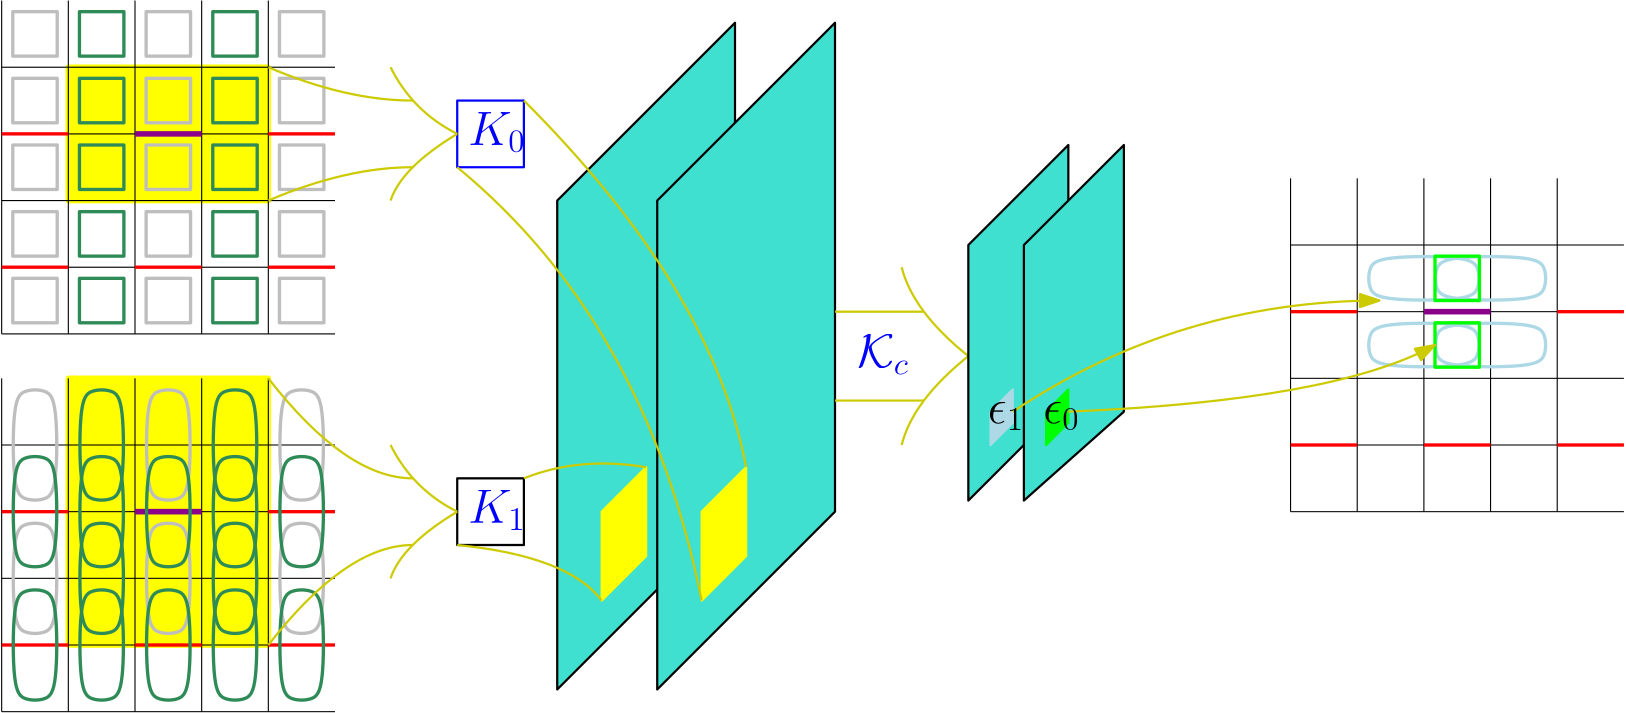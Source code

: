 <?xml version="1.0"?>
<!DOCTYPE ipe SYSTEM "ipe.dtd">
<ipe version="70206" creator="Ipe 7.2.11">
<info created="D:20210618135649" modified="D:20210728175810"/>
<ipestyle name="basic">
<symbol name="arrow/arc(spx)">
<path stroke="sym-stroke" fill="sym-stroke" pen="sym-pen">
0 0 m
-1 0.333 l
-1 -0.333 l
h
</path>
</symbol>
<symbol name="arrow/farc(spx)">
<path stroke="sym-stroke" fill="white" pen="sym-pen">
0 0 m
-1 0.333 l
-1 -0.333 l
h
</path>
</symbol>
<symbol name="arrow/ptarc(spx)">
<path stroke="sym-stroke" fill="sym-stroke" pen="sym-pen">
0 0 m
-1 0.333 l
-0.8 0 l
-1 -0.333 l
h
</path>
</symbol>
<symbol name="arrow/fptarc(spx)">
<path stroke="sym-stroke" fill="white" pen="sym-pen">
0 0 m
-1 0.333 l
-0.8 0 l
-1 -0.333 l
h
</path>
</symbol>
<symbol name="mark/circle(sx)" transformations="translations">
<path fill="sym-stroke">
0.6 0 0 0.6 0 0 e
0.4 0 0 0.4 0 0 e
</path>
</symbol>
<symbol name="mark/disk(sx)" transformations="translations">
<path fill="sym-stroke">
0.6 0 0 0.6 0 0 e
</path>
</symbol>
<symbol name="mark/fdisk(sfx)" transformations="translations">
<group>
<path fill="sym-fill">
0.5 0 0 0.5 0 0 e
</path>
<path fill="sym-stroke" fillrule="eofill">
0.6 0 0 0.6 0 0 e
0.4 0 0 0.4 0 0 e
</path>
</group>
</symbol>
<symbol name="mark/box(sx)" transformations="translations">
<path fill="sym-stroke" fillrule="eofill">
-0.6 -0.6 m
0.6 -0.6 l
0.6 0.6 l
-0.6 0.6 l
h
-0.4 -0.4 m
0.4 -0.4 l
0.4 0.4 l
-0.4 0.4 l
h
</path>
</symbol>
<symbol name="mark/square(sx)" transformations="translations">
<path fill="sym-stroke">
-0.6 -0.6 m
0.6 -0.6 l
0.6 0.6 l
-0.6 0.6 l
h
</path>
</symbol>
<symbol name="mark/fsquare(sfx)" transformations="translations">
<group>
<path fill="sym-fill">
-0.5 -0.5 m
0.5 -0.5 l
0.5 0.5 l
-0.5 0.5 l
h
</path>
<path fill="sym-stroke" fillrule="eofill">
-0.6 -0.6 m
0.6 -0.6 l
0.6 0.6 l
-0.6 0.6 l
h
-0.4 -0.4 m
0.4 -0.4 l
0.4 0.4 l
-0.4 0.4 l
h
</path>
</group>
</symbol>
<symbol name="mark/cross(sx)" transformations="translations">
<group>
<path fill="sym-stroke">
-0.43 -0.57 m
0.57 0.43 l
0.43 0.57 l
-0.57 -0.43 l
h
</path>
<path fill="sym-stroke">
-0.43 0.57 m
0.57 -0.43 l
0.43 -0.57 l
-0.57 0.43 l
h
</path>
</group>
</symbol>
<symbol name="arrow/fnormal(spx)">
<path stroke="sym-stroke" fill="white" pen="sym-pen">
0 0 m
-1 0.333 l
-1 -0.333 l
h
</path>
</symbol>
<symbol name="arrow/pointed(spx)">
<path stroke="sym-stroke" fill="sym-stroke" pen="sym-pen">
0 0 m
-1 0.333 l
-0.8 0 l
-1 -0.333 l
h
</path>
</symbol>
<symbol name="arrow/fpointed(spx)">
<path stroke="sym-stroke" fill="white" pen="sym-pen">
0 0 m
-1 0.333 l
-0.8 0 l
-1 -0.333 l
h
</path>
</symbol>
<symbol name="arrow/linear(spx)">
<path stroke="sym-stroke" pen="sym-pen">
-1 0.333 m
0 0 l
-1 -0.333 l
</path>
</symbol>
<symbol name="arrow/fdouble(spx)">
<path stroke="sym-stroke" fill="white" pen="sym-pen">
0 0 m
-1 0.333 l
-1 -0.333 l
h
-1 0 m
-2 0.333 l
-2 -0.333 l
h
</path>
</symbol>
<symbol name="arrow/double(spx)">
<path stroke="sym-stroke" fill="sym-stroke" pen="sym-pen">
0 0 m
-1 0.333 l
-1 -0.333 l
h
-1 0 m
-2 0.333 l
-2 -0.333 l
h
</path>
</symbol>
<pen name="heavier" value="0.8"/>
<pen name="fat" value="1.2"/>
<pen name="ultrafat" value="2"/>
<symbolsize name="large" value="5"/>
<symbolsize name="small" value="2"/>
<symbolsize name="tiny" value="1.1"/>
<arrowsize name="large" value="10"/>
<arrowsize name="small" value="5"/>
<arrowsize name="tiny" value="3"/>
<color name="red" value="1 0 0"/>
<color name="green" value="0 1 0"/>
<color name="blue" value="0 0 1"/>
<color name="yellow" value="1 1 0"/>
<color name="orange" value="1 0.647 0"/>
<color name="gold" value="1 0.843 0"/>
<color name="purple" value="0.627 0.125 0.941"/>
<color name="gray" value="0.745"/>
<color name="brown" value="0.647 0.165 0.165"/>
<color name="navy" value="0 0 0.502"/>
<color name="pink" value="1 0.753 0.796"/>
<color name="seagreen" value="0.18 0.545 0.341"/>
<color name="turquoise" value="0.251 0.878 0.816"/>
<color name="violet" value="0.933 0.51 0.933"/>
<color name="darkblue" value="0 0 0.545"/>
<color name="darkcyan" value="0 0.545 0.545"/>
<color name="darkgray" value="0.663"/>
<color name="darkgreen" value="0 0.392 0"/>
<color name="darkmagenta" value="0.545 0 0.545"/>
<color name="darkorange" value="1 0.549 0"/>
<color name="darkred" value="0.545 0 0"/>
<color name="lightblue" value="0.678 0.847 0.902"/>
<color name="lightcyan" value="0.878 1 1"/>
<color name="lightgray" value="0.827"/>
<color name="lightgreen" value="0.565 0.933 0.565"/>
<color name="lightyellow" value="1 1 0.878"/>
<dashstyle name="dashed" value="[4] 0"/>
<dashstyle name="dotted" value="[1 3] 0"/>
<dashstyle name="dash dotted" value="[4 2 1 2] 0"/>
<dashstyle name="dash dot dotted" value="[4 2 1 2 1 2] 0"/>
<textsize name="large" value="\large"/>
<textsize name="Large" value="\Large"/>
<textsize name="LARGE" value="\LARGE"/>
<textsize name="huge" value="\huge"/>
<textsize name="Huge" value="\Huge"/>
<textsize name="small" value="\small"/>
<textsize name="footnote" value="\footnotesize"/>
<textsize name="tiny" value="\tiny"/>
<textstyle name="center" begin="\begin{center}" end="\end{center}"/>
<textstyle name="itemize" begin="\begin{itemize}" end="\end{itemize}"/>
<textstyle name="item" begin="\begin{itemize}\item{}" end="\end{itemize}"/>
<gridsize name="4 pts" value="4"/>
<gridsize name="8 pts (~3 mm)" value="8"/>
<gridsize name="16 pts (~6 mm)" value="16"/>
<gridsize name="32 pts (~12 mm)" value="32"/>
<gridsize name="10 pts (~3.5 mm)" value="10"/>
<gridsize name="20 pts (~7 mm)" value="20"/>
<gridsize name="14 pts (~5 mm)" value="14"/>
<gridsize name="28 pts (~10 mm)" value="28"/>
<gridsize name="56 pts (~20 mm)" value="56"/>
<anglesize name="90 deg" value="90"/>
<anglesize name="60 deg" value="60"/>
<anglesize name="45 deg" value="45"/>
<anglesize name="30 deg" value="30"/>
<anglesize name="22.5 deg" value="22.5"/>
<opacity name="10%" value="0.1"/>
<opacity name="30%" value="0.3"/>
<opacity name="50%" value="0.5"/>
<opacity name="75%" value="0.75"/>
<tiling name="falling" angle="-60" step="4" width="1"/>
<tiling name="rising" angle="30" step="4" width="1"/>
</ipestyle>
<page>
<layer name="gamma"/>
<layer name="delta"/>
<layer name="beta"/>
<layer name="alpha"/>
<view layers="gamma delta beta alpha" active="alpha"/>
<path layer="alpha" matrix="1.28571 0 0 1.2 -64.5714 -292.8" stroke="yellow" fill="yellow" pen="ultrafat">
72 824 m
72 744 l
128 744 l
128 824 l
h
</path>
<path stroke="yellow" fill="yellow" pen="ultrafat">
28 808 m
28 760 l
100 760 l
100 808 l
h
</path>
<group matrix="1.5 0 0 1.5 -116 -416">
<path matrix="0.833333 0 0 1 26.6667 0" stroke="black">
64 816 m
160 816 l
160 816 l
</path>
<path matrix="0.833333 0 0 1 26.6667 0" stroke="black">
64 800 m
160 800 l
</path>
<path matrix="0.833333 0 0 1 26.6667 0" stroke="black">
64 784 m
160 784 l
</path>
<path matrix="0.833333 0 0 1 26.6667 0" stroke="black">
64 768 m
160 768 l
</path>
<path stroke="black">
80 832 m
80 752 l
</path>
<path stroke="black">
96 832 m
96 752 l
</path>
<path stroke="black">
112 832 m
112 752 l
</path>
<path stroke="black">
128 832 m
128 752 l
</path>
<path stroke="black">
144 832 m
144 752 l
</path>
<path matrix="0.833333 0 0 1 26.6667 0" stroke="black">
64 752 m
160 752 l
</path>
</group>
<path layer="beta" matrix="1.5 0 0 1.5 -116 -416" stroke="red" pen="fat">
80 768 m
96 768 l
</path>
<path matrix="1.5 0 0 1.5 -116 -416" stroke="red" pen="fat">
80 800 m
96 800 l
</path>
<path matrix="1.5 0 0 1.5 -116 -416" stroke="red" pen="fat">
112 768 m
128 768 l
</path>
<path matrix="1.5 0 0 1.5 -116 -416" stroke="darkmagenta" pen="ultrafat">
112 800 m
128 800 l
</path>
<path matrix="1.5 0 0 1.5 -116 -416" stroke="red" pen="fat">
144 800 m
160 800 l
</path>
<path matrix="1.5 0 0 1.5 -116 -416" stroke="red" pen="fat">
144 768 m
160 768 l
</path>
<group layer="alpha" matrix="1.5 0 0 1.5 -116 -552">
<path matrix="0.833333 0 0 1 26.6667 0" stroke="black">
64 816 m
160 816 l
160 816 l
</path>
<path matrix="0.833333 0 0 1 26.6667 0" stroke="black">
64 800 m
160 800 l
</path>
<path matrix="0.833333 0 0 1 26.6667 0" stroke="black">
64 784 m
160 784 l
</path>
<path matrix="0.833333 0 0 1 26.6667 0" stroke="black">
64 768 m
160 768 l
</path>
<path stroke="black">
80 832 m
80 752 l
</path>
<path stroke="black">
96 832 m
96 752 l
</path>
<path stroke="black">
112 832 m
112 752 l
</path>
<path stroke="black">
128 832 m
128 752 l
</path>
<path stroke="black">
144 832 m
144 752 l
</path>
<path matrix="0.833333 0 0 1 26.6667 0" stroke="black">
64 752 m
160 752 l
</path>
</group>
<path layer="beta" matrix="1 0 0 1 -184 -136" stroke="red" pen="fat">
188 736 m
212 736 l
</path>
<path matrix="1 0 0 1 -184 -136" stroke="red" pen="fat">
188 784 m
212 784 l
</path>
<path matrix="1 0 0 1 -184 -136" stroke="red" pen="fat">
236 736 m
260 736 l
</path>
<path matrix="1 0 0 1 -184 -136" stroke="darkmagenta" pen="ultrafat">
236 784 m
260 784 l
</path>
<path matrix="1 0 0 1 -184 -136" stroke="red" pen="fat">
284 784 m
308 784 l
</path>
<path matrix="1 0 0 1 -184 -136" stroke="red" pen="fat">
284 736 m
308 736 l
</path>
<group layer="alpha" matrix="1.5 0 0 1.5 348 -480">
<path matrix="0.833333 0 0 1 26.6667 0" stroke="black">
64 816 m
160 816 l
160 816 l
</path>
<path matrix="0.833333 0 0 1 26.6667 0" stroke="black">
64 800 m
160 800 l
</path>
<path matrix="0.833333 0 0 1 26.6667 0" stroke="black">
64 784 m
160 784 l
</path>
<path matrix="0.833333 0 0 1 26.6667 0" stroke="black">
64 768 m
160 768 l
</path>
<path stroke="black">
80 832 m
80 752 l
</path>
<path stroke="black">
96 832 m
96 752 l
</path>
<path stroke="black">
112 832 m
112 752 l
</path>
<path stroke="black">
128 832 m
128 752 l
</path>
<path stroke="black">
144 832 m
144 752 l
</path>
<path matrix="0.833333 0 0 1 26.6667 0" stroke="black">
64 752 m
160 752 l
</path>
</group>
<path layer="beta" matrix="1.5 0 0 1.5 348 -480" stroke="red" pen="fat">
80 768 m
96 768 l
</path>
<path matrix="1.5 0 0 1.5 348 -480" stroke="red" pen="fat">
80 800 m
96 800 l
</path>
<path matrix="1.5 0 0 1.5 348 -480" stroke="red" pen="fat">
112 768 m
128 768 l
</path>
<path matrix="1.5 0 0 1.5 348 -480" stroke="darkmagenta" pen="ultrafat">
112 800 m
128 800 l
</path>
<path matrix="1.5 0 0 1.5 348 -480" stroke="red" pen="fat">
144 800 m
160 800 l
</path>
<path matrix="1.5 0 0 1.5 348 -480" stroke="red" pen="fat">
144 768 m
160 768 l
</path>
<path layer="gamma" matrix="1 0 0 1 -36 0" stroke="seagreen" pen="fat">
68 828 m
68 812 l
84 812 l
84 828 l
h
</path>
<path matrix="1 0 0 1 -36 0" stroke="seagreen" pen="fat">
68 804 m
68 788 l
84 788 l
84 804 l
h
</path>
<path matrix="1 0 0 1 -36 0" stroke="seagreen" pen="fat">
68 780 m
68 764 l
84 764 l
84 780 l
h
</path>
<path matrix="1 0 0 1 -36 0" stroke="seagreen" pen="fat">
68 756 m
68 740 l
84 740 l
84 756 l
h
</path>
<path matrix="1 0 0 1 -36 0" stroke="seagreen" pen="fat">
68 732 m
68 716 l
84 716 l
84 732 l
h
</path>
<path matrix="1 0 0 1 12 0" stroke="seagreen" pen="fat">
68 828 m
68 812 l
84 812 l
84 828 l
h
</path>
<path matrix="1 0 0 1 12 0" stroke="seagreen" pen="fat">
68 804 m
68 788 l
84 788 l
84 804 l
h
</path>
<path matrix="1 0 0 1 12 0" stroke="seagreen" pen="fat">
68 780 m
68 764 l
84 764 l
84 780 l
h
</path>
<path matrix="1 0 0 1 12 0" stroke="seagreen" pen="fat">
68 756 m
68 740 l
84 740 l
84 756 l
h
</path>
<path matrix="1 0 0 1 12 0" stroke="seagreen" pen="fat">
68 732 m
68 716 l
84 716 l
84 732 l
h
</path>
<path layer="delta" matrix="1 0 0 1 36 0" stroke="gray" pen="fat">
68 828 m
68 812 l
84 812 l
84 828 l
h
</path>
<path matrix="1 0 0 1 36 0" stroke="gray" pen="fat">
68 804 m
68 788 l
84 788 l
84 804 l
h
</path>
<path matrix="1 0 0 1 36 0" stroke="gray" pen="fat">
68 780 m
68 764 l
84 764 l
84 780 l
h
</path>
<path matrix="1 0 0 1 36 0" stroke="gray" pen="fat">
68 756 m
68 740 l
84 740 l
84 756 l
h
</path>
<path matrix="1 0 0 1 36 0" stroke="gray" pen="fat">
68 732 m
68 716 l
84 716 l
84 732 l
h
</path>
<path matrix="1 0 0 1 -12 0" stroke="gray" pen="fat">
68 828 m
68 812 l
84 812 l
84 828 l
h
</path>
<path matrix="1 0 0 1 -12 0" stroke="gray" pen="fat">
68 804 m
68 788 l
84 788 l
84 804 l
h
</path>
<path matrix="1 0 0 1 -12 0" stroke="gray" pen="fat">
68 780 m
68 764 l
84 764 l
84 780 l
h
</path>
<path matrix="1 0 0 1 -12 0" stroke="gray" pen="fat">
68 756 m
68 740 l
84 740 l
84 756 l
h
</path>
<path matrix="1 0 0 1 -12 0" stroke="gray" pen="fat">
68 732 m
68 716 l
84 716 l
84 732 l
h
</path>
<path matrix="1 0 0 1 -60 0" stroke="gray" pen="fat">
68 828 m
68 812 l
84 812 l
84 828 l
h
</path>
<path matrix="1 0 0 1 -60 0" stroke="gray" pen="fat">
68 804 m
68 788 l
84 788 l
84 804 l
h
</path>
<path matrix="1 0 0 1 -60 0" stroke="gray" pen="fat">
68 780 m
68 764 l
84 764 l
84 780 l
h
</path>
<path matrix="1 0 0 1 -60 0" stroke="gray" pen="fat">
68 756 m
68 740 l
84 740 l
84 756 l
h
</path>
<path matrix="1 0 0 1 -60 0" stroke="gray" pen="fat">
68 732 m
68 716 l
84 716 l
84 732 l
h
</path>
<path matrix="1 0 0 1 -184 -64" stroke="gray" pen="fat">
196 756
204 756
208 752
208 720
204 716
196 716
192 720
192 752 u
</path>
<path matrix="1 0 0 1 -184 -112" stroke="gray" pen="fat">
196 756
204 756
208 752
208 720
204 716
196 716
192 720
192 752 u
</path>
<path layer="gamma" matrix="1 0 0 1 -184 -88" stroke="seagreen" pen="fat">
196 756
204 756
208 752
208 720
204 716
196 716
192 720
192 752 u
</path>
<path layer="delta" matrix="1 0 0 1 -136 -64" stroke="gray" pen="fat">
196 756
204 756
208 752
208 720
204 716
196 716
192 720
192 752 u
</path>
<path matrix="1 0 0 1 -136 -112" stroke="gray" pen="fat">
196 756
204 756
208 752
208 720
204 716
196 716
192 720
192 752 u
</path>
<path matrix="1 0 0 1 -88 -64" stroke="gray" pen="fat">
196 756
204 756
208 752
208 720
204 716
196 716
192 720
192 752 u
</path>
<path matrix="1 0 0 1 -88 -112" stroke="gray" pen="fat">
196 756
204 756
208 752
208 720
204 716
196 716
192 720
192 752 u
</path>
<path layer="gamma" matrix="1 0 0 1 -160 -136" stroke="seagreen" pen="fat">
196 756
204 756
208 752
208 720
204 716
196 716
192 720
192 752 u
</path>
<path matrix="1 0 0 1 -160 -88" stroke="seagreen" pen="fat">
196 756
204 756
208 752
208 720
204 716
196 716
192 720
192 752 u
</path>
<path matrix="1 0 0 1 -160 -112" stroke="seagreen" pen="fat">
196 756
204 756
208 752
208 720
204 716
196 716
192 720
192 752 u
</path>
<path matrix="1 0 0 1 -160 -64" stroke="seagreen" pen="fat">
196 756
204 756
208 752
208 720
204 716
196 716
192 720
192 752 u
</path>
<path matrix="1 0 0 1 -112 -136" stroke="seagreen" pen="fat">
196 756
204 756
208 752
208 720
204 716
196 716
192 720
192 752 u
</path>
<path matrix="1 0 0 1 -112 -88" stroke="seagreen" pen="fat">
196 756
204 756
208 752
208 720
204 716
196 716
192 720
192 752 u
</path>
<path matrix="1 0 0 1 -112 -112" stroke="seagreen" pen="fat">
196 756
204 756
208 752
208 720
204 716
196 716
192 720
192 752 u
</path>
<path matrix="1 0 0 1 -112 -64" stroke="seagreen" pen="fat">
196 756
204 756
208 752
208 720
204 716
196 716
192 720
192 752 u
</path>
<path matrix="1 0 0 1 -136 -136" stroke="seagreen" pen="fat">
196 756
204 756
208 752
208 720
204 716
196 716
192 720
192 752 u
</path>
<path matrix="1 0 0 1 -136 -88" stroke="seagreen" pen="fat">
196 756
204 756
208 752
208 720
204 716
196 716
192 720
192 752 u
</path>
<path matrix="1 0 0 1 -88 -136" stroke="seagreen" pen="fat">
196 756
204 756
208 752
208 720
204 716
196 716
192 720
192 752 u
</path>
<path matrix="1 0 0 1 -88 -88" stroke="seagreen" pen="fat">
196 756
204 756
208 752
208 720
204 716
196 716
192 720
192 752 u
</path>
<path matrix="1 0 0 1 -184 -136" stroke="seagreen" pen="fat">
196 756
204 756
208 752
208 720
204 716
196 716
192 720
192 752 u
</path>
<path matrix="0.6 0 0 1.5 120 -206" stroke="blue" pen="heavier">
80 668 m
80 652 l
120 652 l
120 668 l
h
</path>
<text matrix="1 0 0 1 84 116" transformations="translations" pos="88 664" stroke="blue" type="label" width="20.692" height="11.766" depth="2.58" valign="baseline" size="LARGE" style="math">K_0</text>
<path matrix="0.6 0 0 1.5 120 -342" stroke="black" pen="heavier">
80 668 m
80 652 l
120 652 l
120 668 l
h
</path>
<text matrix="1 0 0 1 84 -20" transformations="translations" pos="88 664" stroke="blue" type="label" width="20.692" height="11.766" depth="2.58" valign="baseline" size="LARGE" style="math">K_1</text>
<group layer="alpha" matrix="1 0 0 1 -36 -136">
<path stroke="0.799 0.791 0" pen="heavier">
136 736 m
164 772
188 772 c
</path>
<path stroke="0.799 0.791 0" pen="heavier">
136 832 m
164 796
188 796 c
</path>
<path stroke="0.799 0.791 0" pen="heavier">
180 760 m
184 772
204 784 c
</path>
<path stroke="0.799 0.791 0" pen="heavier">
204 784 m
188 792
180 808 c
</path>
</group>
<path matrix="1 0 0 1 -68 -8" stroke="black" fill="turquoise" pen="heavier">
272 768 m
272 592 l
336 656 l
336 832 l
h
</path>
<path matrix="1 0 0 1 -68 -8" stroke="yellow" fill="yellow" pen="heavier">
288 624 m
304 640 l
304 672 l
288 656 l
h
</path>
<path matrix="1 0 0 1 -32 -8" stroke="black" fill="turquoise" pen="heavier">
272 768 m
272 592 l
336 656 l
336 832 l
h
</path>
<path matrix="1 0 0 1 -32 -8" stroke="yellow" fill="yellow" pen="heavier">
288 624 m
304 640 l
304 672 l
288 656 l
h
</path>
<path matrix="1 0 0 1 -36 0" stroke="0.799 0.791 0" pen="heavier">
228 796 m
296 728
308 664 c
</path>
<path matrix="1 0 0 1 -36 0" stroke="0.799 0.791 0" pen="heavier">
204 772 m
272 716
292 616 c
</path>
<path matrix="1 0 0 1 -36 0" stroke="0.799 0.791 0" pen="heavier">
228 660 m
248 668
272 664 c
</path>
<path matrix="1 0 0 1 -36 0" stroke="0.799 0.791 0" pen="heavier">
204 636 m
244 632
256 616 c
</path>
<path layer="gamma" matrix="0 -1 1 0 -220 932" stroke="lightblue" pen="fat">
196 756
204 756
208 752
208 720
204 716
196 716
192 720
192 752 u
</path>
<path matrix="0 -1 1 0 -196 932" stroke="lightblue" pen="fat">
196 756
204 756
208 752
208 720
204 716
196 716
192 720
192 752 u
</path>
<path matrix="0 -1 1 0 -196 908" stroke="lightblue" pen="fat">
196 756
204 756
208 752
208 720
204 716
196 716
192 720
192 752 u
</path>
<path matrix="0 -1 1 0 -220 908" stroke="lightblue" pen="fat">
196 756
204 756
208 752
208 720
204 716
196 716
192 720
192 752 u
</path>
<path matrix="1 0 0 1 452 -64" stroke="green" pen="fat">
68 804 m
68 788 l
84 788 l
84 804 l
h
</path>
<path matrix="1 0 0 1 452 -88" stroke="green" pen="fat">
68 804 m
68 788 l
84 788 l
84 804 l
h
</path>
<path layer="beta" matrix="1 0 0 1 -16 -16" stroke="0.799 0.791 0" pen="heavier">
320 736 m
352 736 l
</path>
<path matrix="1 0 0 1 -16 -16" stroke="0.799 0.791 0" pen="heavier">
320 704 m
352 704 l
</path>
<path matrix="1 0 0 1 -16 -16" stroke="0.799 0.791 0" pen="heavier">
344 752 m
348 736
368 720 c
</path>
<path matrix="1 0 0 1 -16 -16" stroke="0.799 0.791 0" pen="heavier">
368 720 m
348 704
344 688 c
</path>
<text matrix="1 0 0 1 -16 -28" transformations="translations" pos="328 728" stroke="blue" type="label" width="18.653" height="11.766" depth="2.58" valign="baseline" size="LARGE" style="math">\mathcal{K}_c</text>
<path stroke="black" fill="turquoise" pen="heavier">
352 744 m
352 652 l
388 688 l
388 780 l
h
</path>
<path layer="delta" stroke="lightblue" fill="lightblue" pen="heavier">
360 672 m
368 680 l
368 692 l
360 684 l
h
</path>
<path layer="beta" stroke="black" fill="turquoise" pen="heavier">
372 744 m
372 652 l
408 684 l
408 780 l
h
</path>
<path layer="delta" stroke="green" fill="green" pen="heavier">
380 672 m
388 680 l
388 692 l
380 684 l
h
</path>
<path layer="alpha" stroke="0.799 0.791 0" pen="heavier">
100 760 m
128 772
152 772 c
</path>
<path stroke="0.799 0.791 0" pen="heavier">
100 808 m
128 796
152 796 c
</path>
<path matrix="1 0 0 1 -36 0" stroke="0.799 0.791 0" pen="heavier">
180 760 m
184 772
204 784 c
</path>
<path matrix="1 0 0 1 -36 0" stroke="0.799 0.791 0" pen="heavier">
204 784 m
188 792
180 808 c
</path>
<path stroke="0.799 0.791 0" pen="heavier" arrow="normal/normal">
368 684 m
428 724
500 724 c
</path>
<path stroke="0.799 0.791 0" pen="heavier" arrow="normal/normal">
388 684 m
484 688
520 708 c
</path>
<text matrix="1 0 0 1 -1 -8" transformations="translations" pos="360 688" stroke="black" type="label" width="13.158" height="7.415" depth="2.58" valign="baseline" size="LARGE" style="math">\epsilon_1</text>
<text matrix="1 0 0 1 19 -8" transformations="translations" pos="360 688" stroke="black" type="label" width="13.158" height="7.415" depth="2.58" valign="baseline" size="LARGE" style="math">\epsilon_0</text>
</page>
</ipe>
